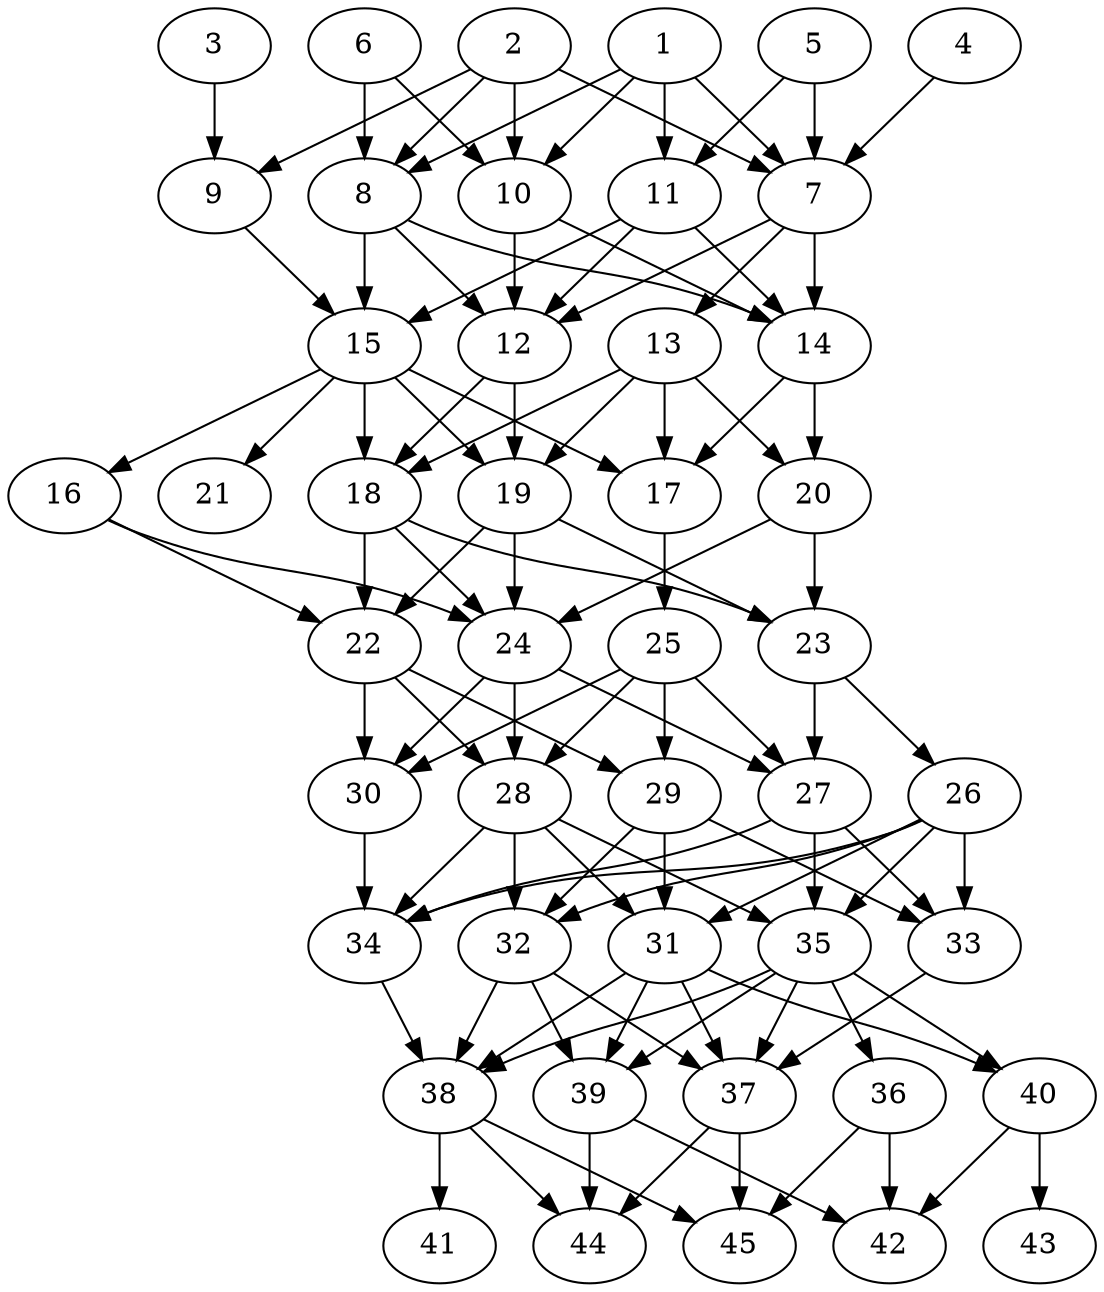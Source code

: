 // DAG automatically generated by daggen at Thu Oct  3 14:07:25 2019
// ./daggen --dot -n 45 --ccr 0.5 --fat 0.5 --regular 0.7 --density 0.7 --mindata 5242880 --maxdata 52428800 
digraph G {
  1 [size="46850048", alpha="0.14", expect_size="23425024"] 
  1 -> 7 [size ="23425024"]
  1 -> 8 [size ="23425024"]
  1 -> 10 [size ="23425024"]
  1 -> 11 [size ="23425024"]
  2 [size="92651520", alpha="0.17", expect_size="46325760"] 
  2 -> 7 [size ="46325760"]
  2 -> 8 [size ="46325760"]
  2 -> 9 [size ="46325760"]
  2 -> 10 [size ="46325760"]
  3 [size="24328192", alpha="0.16", expect_size="12164096"] 
  3 -> 9 [size ="12164096"]
  4 [size="20541440", alpha="0.19", expect_size="10270720"] 
  4 -> 7 [size ="10270720"]
  5 [size="76290048", alpha="0.10", expect_size="38145024"] 
  5 -> 7 [size ="38145024"]
  5 -> 11 [size ="38145024"]
  6 [size="18919424", alpha="0.05", expect_size="9459712"] 
  6 -> 8 [size ="9459712"]
  6 -> 10 [size ="9459712"]
  7 [size="77740032", alpha="0.08", expect_size="38870016"] 
  7 -> 12 [size ="38870016"]
  7 -> 13 [size ="38870016"]
  7 -> 14 [size ="38870016"]
  8 [size="52975616", alpha="0.13", expect_size="26487808"] 
  8 -> 12 [size ="26487808"]
  8 -> 14 [size ="26487808"]
  8 -> 15 [size ="26487808"]
  9 [size="69718016", alpha="0.14", expect_size="34859008"] 
  9 -> 15 [size ="34859008"]
  10 [size="97495040", alpha="0.01", expect_size="48747520"] 
  10 -> 12 [size ="48747520"]
  10 -> 14 [size ="48747520"]
  11 [size="61433856", alpha="0.19", expect_size="30716928"] 
  11 -> 12 [size ="30716928"]
  11 -> 14 [size ="30716928"]
  11 -> 15 [size ="30716928"]
  12 [size="33923072", alpha="0.04", expect_size="16961536"] 
  12 -> 18 [size ="16961536"]
  12 -> 19 [size ="16961536"]
  13 [size="19435520", alpha="0.08", expect_size="9717760"] 
  13 -> 17 [size ="9717760"]
  13 -> 18 [size ="9717760"]
  13 -> 19 [size ="9717760"]
  13 -> 20 [size ="9717760"]
  14 [size="92798976", alpha="0.10", expect_size="46399488"] 
  14 -> 17 [size ="46399488"]
  14 -> 20 [size ="46399488"]
  15 [size="86751232", alpha="0.04", expect_size="43375616"] 
  15 -> 16 [size ="43375616"]
  15 -> 17 [size ="43375616"]
  15 -> 18 [size ="43375616"]
  15 -> 19 [size ="43375616"]
  15 -> 21 [size ="43375616"]
  16 [size="41578496", alpha="0.01", expect_size="20789248"] 
  16 -> 22 [size ="20789248"]
  16 -> 24 [size ="20789248"]
  17 [size="64206848", alpha="0.16", expect_size="32103424"] 
  17 -> 25 [size ="32103424"]
  18 [size="102402048", alpha="0.02", expect_size="51201024"] 
  18 -> 22 [size ="51201024"]
  18 -> 23 [size ="51201024"]
  18 -> 24 [size ="51201024"]
  19 [size="68253696", alpha="0.02", expect_size="34126848"] 
  19 -> 22 [size ="34126848"]
  19 -> 23 [size ="34126848"]
  19 -> 24 [size ="34126848"]
  20 [size="39364608", alpha="0.09", expect_size="19682304"] 
  20 -> 23 [size ="19682304"]
  20 -> 24 [size ="19682304"]
  21 [size="41828352", alpha="0.05", expect_size="20914176"] 
  22 [size="35733504", alpha="0.17", expect_size="17866752"] 
  22 -> 28 [size ="17866752"]
  22 -> 29 [size ="17866752"]
  22 -> 30 [size ="17866752"]
  23 [size="53522432", alpha="0.13", expect_size="26761216"] 
  23 -> 26 [size ="26761216"]
  23 -> 27 [size ="26761216"]
  24 [size="90617856", alpha="0.11", expect_size="45308928"] 
  24 -> 27 [size ="45308928"]
  24 -> 28 [size ="45308928"]
  24 -> 30 [size ="45308928"]
  25 [size="45639680", alpha="0.02", expect_size="22819840"] 
  25 -> 27 [size ="22819840"]
  25 -> 28 [size ="22819840"]
  25 -> 29 [size ="22819840"]
  25 -> 30 [size ="22819840"]
  26 [size="62601216", alpha="0.16", expect_size="31300608"] 
  26 -> 31 [size ="31300608"]
  26 -> 32 [size ="31300608"]
  26 -> 33 [size ="31300608"]
  26 -> 34 [size ="31300608"]
  26 -> 35 [size ="31300608"]
  27 [size="66762752", alpha="0.03", expect_size="33381376"] 
  27 -> 33 [size ="33381376"]
  27 -> 34 [size ="33381376"]
  27 -> 35 [size ="33381376"]
  28 [size="47532032", alpha="0.00", expect_size="23766016"] 
  28 -> 31 [size ="23766016"]
  28 -> 32 [size ="23766016"]
  28 -> 34 [size ="23766016"]
  28 -> 35 [size ="23766016"]
  29 [size="58212352", alpha="0.09", expect_size="29106176"] 
  29 -> 31 [size ="29106176"]
  29 -> 32 [size ="29106176"]
  29 -> 33 [size ="29106176"]
  30 [size="67452928", alpha="0.17", expect_size="33726464"] 
  30 -> 34 [size ="33726464"]
  31 [size="17858560", alpha="0.16", expect_size="8929280"] 
  31 -> 37 [size ="8929280"]
  31 -> 38 [size ="8929280"]
  31 -> 39 [size ="8929280"]
  31 -> 40 [size ="8929280"]
  32 [size="40163328", alpha="0.19", expect_size="20081664"] 
  32 -> 37 [size ="20081664"]
  32 -> 38 [size ="20081664"]
  32 -> 39 [size ="20081664"]
  33 [size="27795456", alpha="0.04", expect_size="13897728"] 
  33 -> 37 [size ="13897728"]
  34 [size="88967168", alpha="0.07", expect_size="44483584"] 
  34 -> 38 [size ="44483584"]
  35 [size="44990464", alpha="0.06", expect_size="22495232"] 
  35 -> 36 [size ="22495232"]
  35 -> 37 [size ="22495232"]
  35 -> 38 [size ="22495232"]
  35 -> 39 [size ="22495232"]
  35 -> 40 [size ="22495232"]
  36 [size="56045568", alpha="0.12", expect_size="28022784"] 
  36 -> 42 [size ="28022784"]
  36 -> 45 [size ="28022784"]
  37 [size="36194304", alpha="0.09", expect_size="18097152"] 
  37 -> 44 [size ="18097152"]
  37 -> 45 [size ="18097152"]
  38 [size="52690944", alpha="0.05", expect_size="26345472"] 
  38 -> 41 [size ="26345472"]
  38 -> 44 [size ="26345472"]
  38 -> 45 [size ="26345472"]
  39 [size="53653504", alpha="0.14", expect_size="26826752"] 
  39 -> 42 [size ="26826752"]
  39 -> 44 [size ="26826752"]
  40 [size="98320384", alpha="0.09", expect_size="49160192"] 
  40 -> 42 [size ="49160192"]
  40 -> 43 [size ="49160192"]
  41 [size="84955136", alpha="0.10", expect_size="42477568"] 
  42 [size="64509952", alpha="0.17", expect_size="32254976"] 
  43 [size="60420096", alpha="0.13", expect_size="30210048"] 
  44 [size="81637376", alpha="0.06", expect_size="40818688"] 
  45 [size="21735424", alpha="0.06", expect_size="10867712"] 
}
